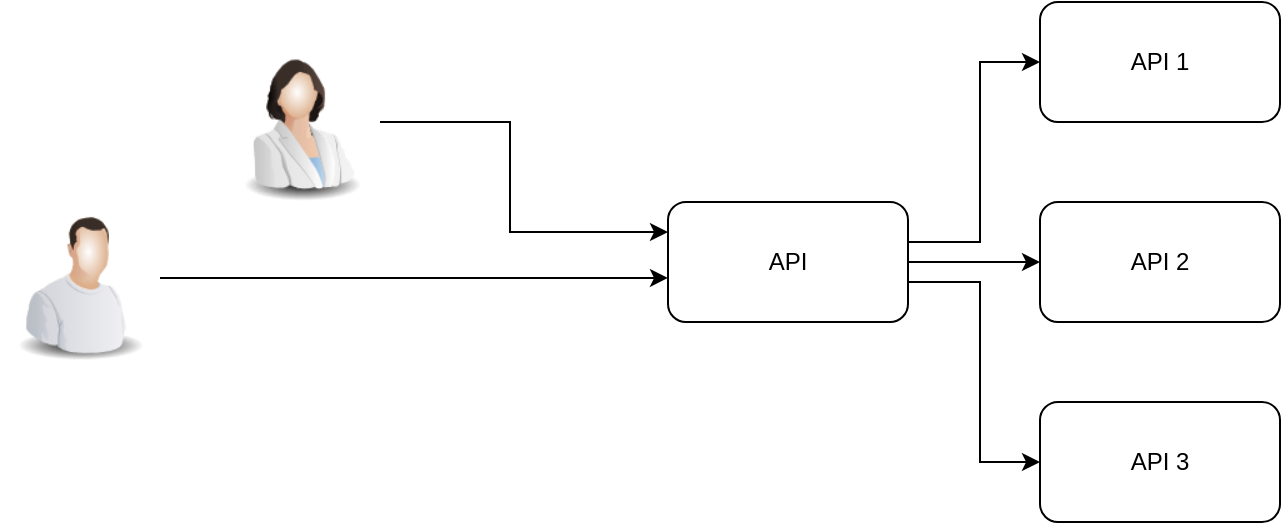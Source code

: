 <mxfile version="20.5.1" type="github">
  <diagram id="GDTgzpwl6AlGEdpOWveO" name="Page-1">
    <mxGraphModel dx="1298" dy="684" grid="1" gridSize="10" guides="1" tooltips="1" connect="1" arrows="1" fold="1" page="1" pageScale="1" pageWidth="827" pageHeight="1169" math="0" shadow="0">
      <root>
        <mxCell id="0" />
        <mxCell id="1" parent="0" />
        <mxCell id="0r8IiKB_RUEmIjIVpBx0-4" style="edgeStyle=orthogonalEdgeStyle;rounded=0;orthogonalLoop=1;jettySize=auto;html=1;entryX=0;entryY=0.25;entryDx=0;entryDy=0;" edge="1" parent="1" source="0r8IiKB_RUEmIjIVpBx0-2" target="0r8IiKB_RUEmIjIVpBx0-3">
          <mxGeometry relative="1" as="geometry">
            <Array as="points">
              <mxPoint x="275" y="160" />
              <mxPoint x="275" y="215" />
            </Array>
          </mxGeometry>
        </mxCell>
        <mxCell id="0r8IiKB_RUEmIjIVpBx0-2" value="" style="image;html=1;image=img/lib/clip_art/people/Scientist_Woman_128x128.png" vertex="1" parent="1">
          <mxGeometry x="130" y="120" width="80" height="80" as="geometry" />
        </mxCell>
        <mxCell id="0r8IiKB_RUEmIjIVpBx0-8" style="edgeStyle=orthogonalEdgeStyle;rounded=0;orthogonalLoop=1;jettySize=auto;html=1;entryX=0;entryY=0.5;entryDx=0;entryDy=0;" edge="1" parent="1" source="0r8IiKB_RUEmIjIVpBx0-3" target="0r8IiKB_RUEmIjIVpBx0-5">
          <mxGeometry relative="1" as="geometry">
            <Array as="points">
              <mxPoint x="510" y="220" />
              <mxPoint x="510" y="130" />
            </Array>
          </mxGeometry>
        </mxCell>
        <mxCell id="0r8IiKB_RUEmIjIVpBx0-9" style="edgeStyle=orthogonalEdgeStyle;rounded=0;orthogonalLoop=1;jettySize=auto;html=1;exitX=1;exitY=0.5;exitDx=0;exitDy=0;entryX=0;entryY=0.5;entryDx=0;entryDy=0;" edge="1" parent="1" source="0r8IiKB_RUEmIjIVpBx0-3" target="0r8IiKB_RUEmIjIVpBx0-6">
          <mxGeometry relative="1" as="geometry">
            <Array as="points">
              <mxPoint x="474" y="230" />
            </Array>
          </mxGeometry>
        </mxCell>
        <mxCell id="0r8IiKB_RUEmIjIVpBx0-10" style="edgeStyle=orthogonalEdgeStyle;rounded=0;orthogonalLoop=1;jettySize=auto;html=1;entryX=0;entryY=0.5;entryDx=0;entryDy=0;" edge="1" parent="1" source="0r8IiKB_RUEmIjIVpBx0-3" target="0r8IiKB_RUEmIjIVpBx0-7">
          <mxGeometry relative="1" as="geometry">
            <Array as="points">
              <mxPoint x="510" y="240" />
              <mxPoint x="510" y="330" />
            </Array>
          </mxGeometry>
        </mxCell>
        <mxCell id="0r8IiKB_RUEmIjIVpBx0-3" value="API" style="rounded=1;whiteSpace=wrap;html=1;" vertex="1" parent="1">
          <mxGeometry x="354" y="200" width="120" height="60" as="geometry" />
        </mxCell>
        <mxCell id="0r8IiKB_RUEmIjIVpBx0-5" value="API 1" style="rounded=1;whiteSpace=wrap;html=1;" vertex="1" parent="1">
          <mxGeometry x="540" y="100" width="120" height="60" as="geometry" />
        </mxCell>
        <mxCell id="0r8IiKB_RUEmIjIVpBx0-6" value="API 2" style="rounded=1;whiteSpace=wrap;html=1;" vertex="1" parent="1">
          <mxGeometry x="540" y="200" width="120" height="60" as="geometry" />
        </mxCell>
        <mxCell id="0r8IiKB_RUEmIjIVpBx0-7" value="API 3" style="rounded=1;whiteSpace=wrap;html=1;" vertex="1" parent="1">
          <mxGeometry x="540" y="300" width="120" height="60" as="geometry" />
        </mxCell>
        <mxCell id="0r8IiKB_RUEmIjIVpBx0-13" style="edgeStyle=orthogonalEdgeStyle;rounded=0;orthogonalLoop=1;jettySize=auto;html=1;entryX=0;entryY=0.633;entryDx=0;entryDy=0;entryPerimeter=0;" edge="1" parent="1" source="0r8IiKB_RUEmIjIVpBx0-12" target="0r8IiKB_RUEmIjIVpBx0-3">
          <mxGeometry relative="1" as="geometry">
            <Array as="points">
              <mxPoint x="210" y="238" />
              <mxPoint x="210" y="238" />
            </Array>
          </mxGeometry>
        </mxCell>
        <mxCell id="0r8IiKB_RUEmIjIVpBx0-12" value="" style="image;html=1;image=img/lib/clip_art/people/Worker_Man_128x128.png" vertex="1" parent="1">
          <mxGeometry x="20" y="200" width="80" height="80" as="geometry" />
        </mxCell>
      </root>
    </mxGraphModel>
  </diagram>
</mxfile>
